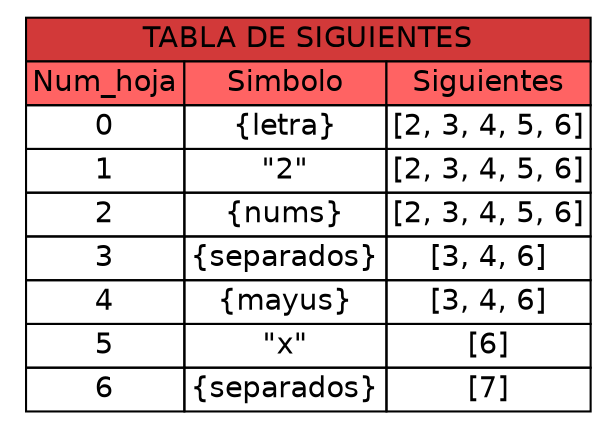 digraph G {
    rankdir=LR
    node [shape=none fontname=Helvetica]

    A [label=<
      <TABLE BORDER="0" CELLBORDER="1" CELLSPACING="0">
       <TR PORT="header">
        <TD BGCOLOR="#d23939" COLSPAN="3">TABLA DE SIGUIENTES</TD>
       </TR>
       <TR>
        <TD BGCOLOR="#ff6363">Num_hoja</TD>
        <TD BGCOLOR="#ff6363">Simbolo</TD>
        <TD BGCOLOR="#ff6363">Siguientes</TD>
       </TR><TR>
<TD>0</TD>
<TD>{letra}</TD>
<TD>[2, 3, 4, 5, 6]</TD>
</TR>
<TR>
<TD>1</TD>
<TD>"2"</TD>
<TD>[2, 3, 4, 5, 6]</TD>
</TR>
<TR>
<TD>2</TD>
<TD>{nums}</TD>
<TD>[2, 3, 4, 5, 6]</TD>
</TR>
<TR>
<TD>3</TD>
<TD>{separados}</TD>
<TD>[3, 4, 6]</TD>
</TR>
<TR>
<TD>4</TD>
<TD>{mayus}</TD>
<TD>[3, 4, 6]</TD>
</TR>
<TR>
<TD>5</TD>
<TD>"x"</TD>
<TD>[6]</TD>
</TR>
<TR>
<TD>6</TD>
<TD>{separados}</TD>
<TD>[7]</TD>
</TR>
</TABLE>
    >];
}

